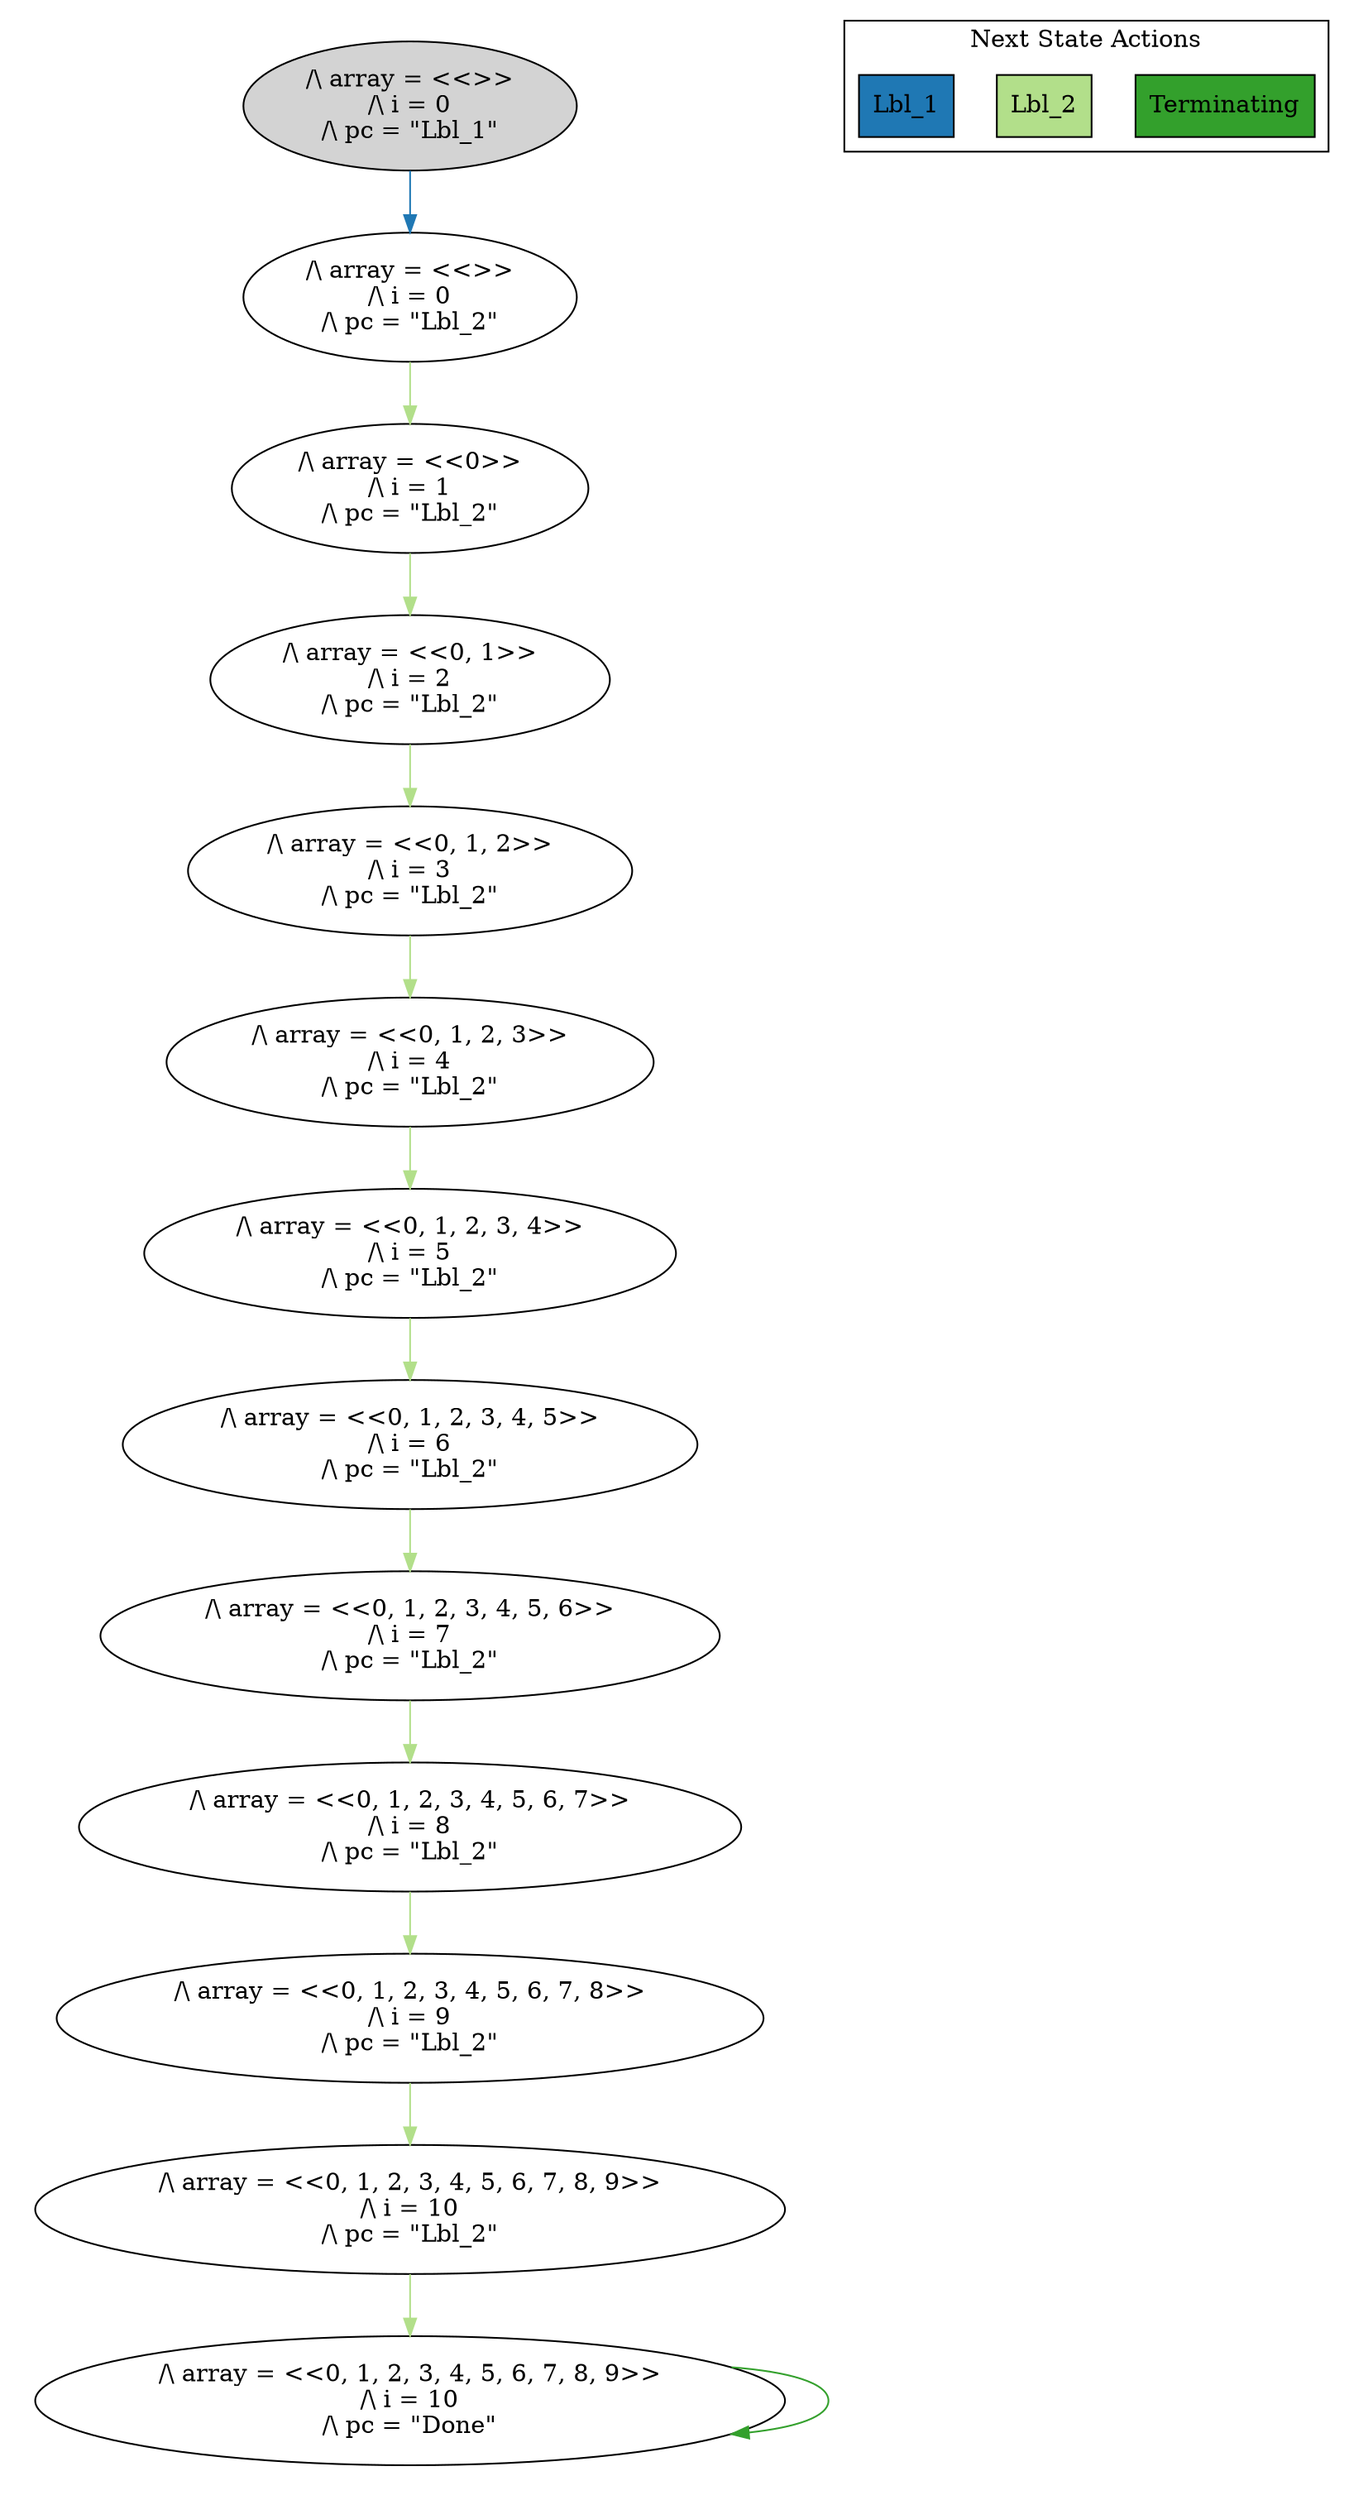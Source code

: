 strict digraph DiskGraph {
edge [colorscheme="paired12"]
nodesep=0.35;
subgraph cluster_graph {
color="white";
-4385723728941302027 [label="/\\ array = <<>>\n/\\ i = 0\n/\\ pc = \"Lbl_1\"",style = filled]
-4385723728941302027 -> 6130137850512678667 [label="",color="2",fontcolor="2"];
6130137850512678667 [label="/\\ array = <<>>\n/\\ i = 0\n/\\ pc = \"Lbl_2\""];
6130137850512678667 -> -8765276383828442326 [label="",color="3",fontcolor="3"];
-8765276383828442326 [label="/\\ array = <<0>>\n/\\ i = 1\n/\\ pc = \"Lbl_2\""];
-8765276383828442326 -> -3779894349050466434 [label="",color="3",fontcolor="3"];
-3779894349050466434 [label="/\\ array = <<0, 1>>\n/\\ i = 2\n/\\ pc = \"Lbl_2\""];
-3779894349050466434 -> 6231695878225538363 [label="",color="3",fontcolor="3"];
6231695878225538363 [label="/\\ array = <<0, 1, 2>>\n/\\ i = 3\n/\\ pc = \"Lbl_2\""];
6231695878225538363 -> 2762414679407391940 [label="",color="3",fontcolor="3"];
2762414679407391940 [label="/\\ array = <<0, 1, 2, 3>>\n/\\ i = 4\n/\\ pc = \"Lbl_2\""];
2762414679407391940 -> 6674352070418653430 [label="",color="3",fontcolor="3"];
6674352070418653430 [label="/\\ array = <<0, 1, 2, 3, 4>>\n/\\ i = 5\n/\\ pc = \"Lbl_2\""];
6674352070418653430 -> 1328057136333251227 [label="",color="3",fontcolor="3"];
1328057136333251227 [label="/\\ array = <<0, 1, 2, 3, 4, 5>>\n/\\ i = 6\n/\\ pc = \"Lbl_2\""];
1328057136333251227 -> 5013646004456527362 [label="",color="3",fontcolor="3"];
5013646004456527362 [label="/\\ array = <<0, 1, 2, 3, 4, 5, 6>>\n/\\ i = 7\n/\\ pc = \"Lbl_2\""];
5013646004456527362 -> 6187203570302485608 [label="",color="3",fontcolor="3"];
6187203570302485608 [label="/\\ array = <<0, 1, 2, 3, 4, 5, 6, 7>>\n/\\ i = 8\n/\\ pc = \"Lbl_2\""];
6187203570302485608 -> -6301192774073202315 [label="",color="3",fontcolor="3"];
-6301192774073202315 [label="/\\ array = <<0, 1, 2, 3, 4, 5, 6, 7, 8>>\n/\\ i = 9\n/\\ pc = \"Lbl_2\""];
-6301192774073202315 -> 2994867416869952992 [label="",color="3",fontcolor="3"];
2994867416869952992 [label="/\\ array = <<0, 1, 2, 3, 4, 5, 6, 7, 8, 9>>\n/\\ i = 10\n/\\ pc = \"Lbl_2\""];
2994867416869952992 -> 6487021746038284309 [label="",color="3",fontcolor="3"];
6487021746038284309 [label="/\\ array = <<0, 1, 2, 3, 4, 5, 6, 7, 8, 9>>\n/\\ i = 10\n/\\ pc = \"Done\""];
6487021746038284309 -> 6487021746038284309 [label="",color="4",fontcolor="4"];
{rank = same; -4385723728941302027;}
{rank = same; 6130137850512678667;}
{rank = same; -8765276383828442326;}
{rank = same; -3779894349050466434;}
{rank = same; 6231695878225538363;}
{rank = same; 2762414679407391940;}
{rank = same; 6674352070418653430;}
{rank = same; 1328057136333251227;}
{rank = same; 5013646004456527362;}
{rank = same; 6187203570302485608;}
{rank = same; -6301192774073202315;}
{rank = same; 2994867416869952992;}
{rank = same; 6487021746038284309;}
}
subgraph cluster_legend {graph[style=bold];label = "Next State Actions" style="solid"
node [ labeljust="l",colorscheme="paired12",style=filled,shape=record ]
Terminating [label="Terminating",fillcolor=4]
Lbl_2 [label="Lbl_2",fillcolor=3]
Lbl_1 [label="Lbl_1",fillcolor=2]
}}